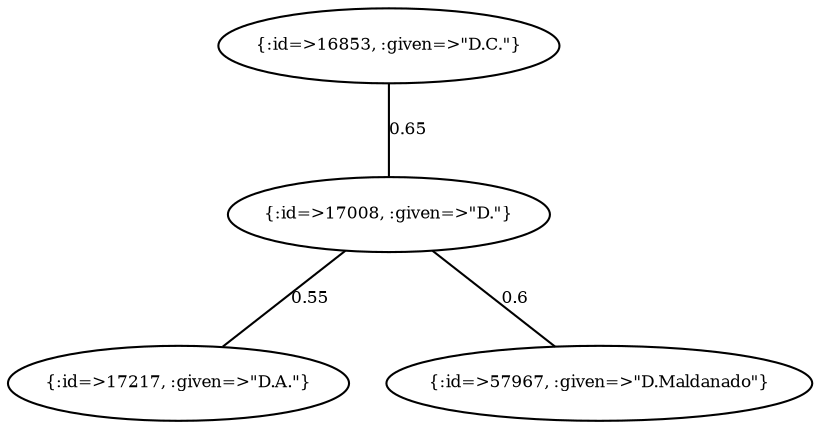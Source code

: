 graph Collector__WeightedGraph {
    "{:id=>16853, :given=>\"D.C.\"}" [
        fontsize = 8,
        label = "{:id=>16853, :given=>\"D.C.\"}"
    ]

    "{:id=>17008, :given=>\"D.\"}" [
        fontsize = 8,
        label = "{:id=>17008, :given=>\"D.\"}"
    ]

    "{:id=>17217, :given=>\"D.A.\"}" [
        fontsize = 8,
        label = "{:id=>17217, :given=>\"D.A.\"}"
    ]

    "{:id=>57967, :given=>\"D.Maldanado\"}" [
        fontsize = 8,
        label = "{:id=>57967, :given=>\"D.Maldanado\"}"
    ]

    "{:id=>16853, :given=>\"D.C.\"}" -- "{:id=>17008, :given=>\"D.\"}" [
        fontsize = 8,
        label = 0.65
    ]

    "{:id=>17008, :given=>\"D.\"}" -- "{:id=>17217, :given=>\"D.A.\"}" [
        fontsize = 8,
        label = 0.55
    ]

    "{:id=>17008, :given=>\"D.\"}" -- "{:id=>57967, :given=>\"D.Maldanado\"}" [
        fontsize = 8,
        label = 0.6
    ]
}
